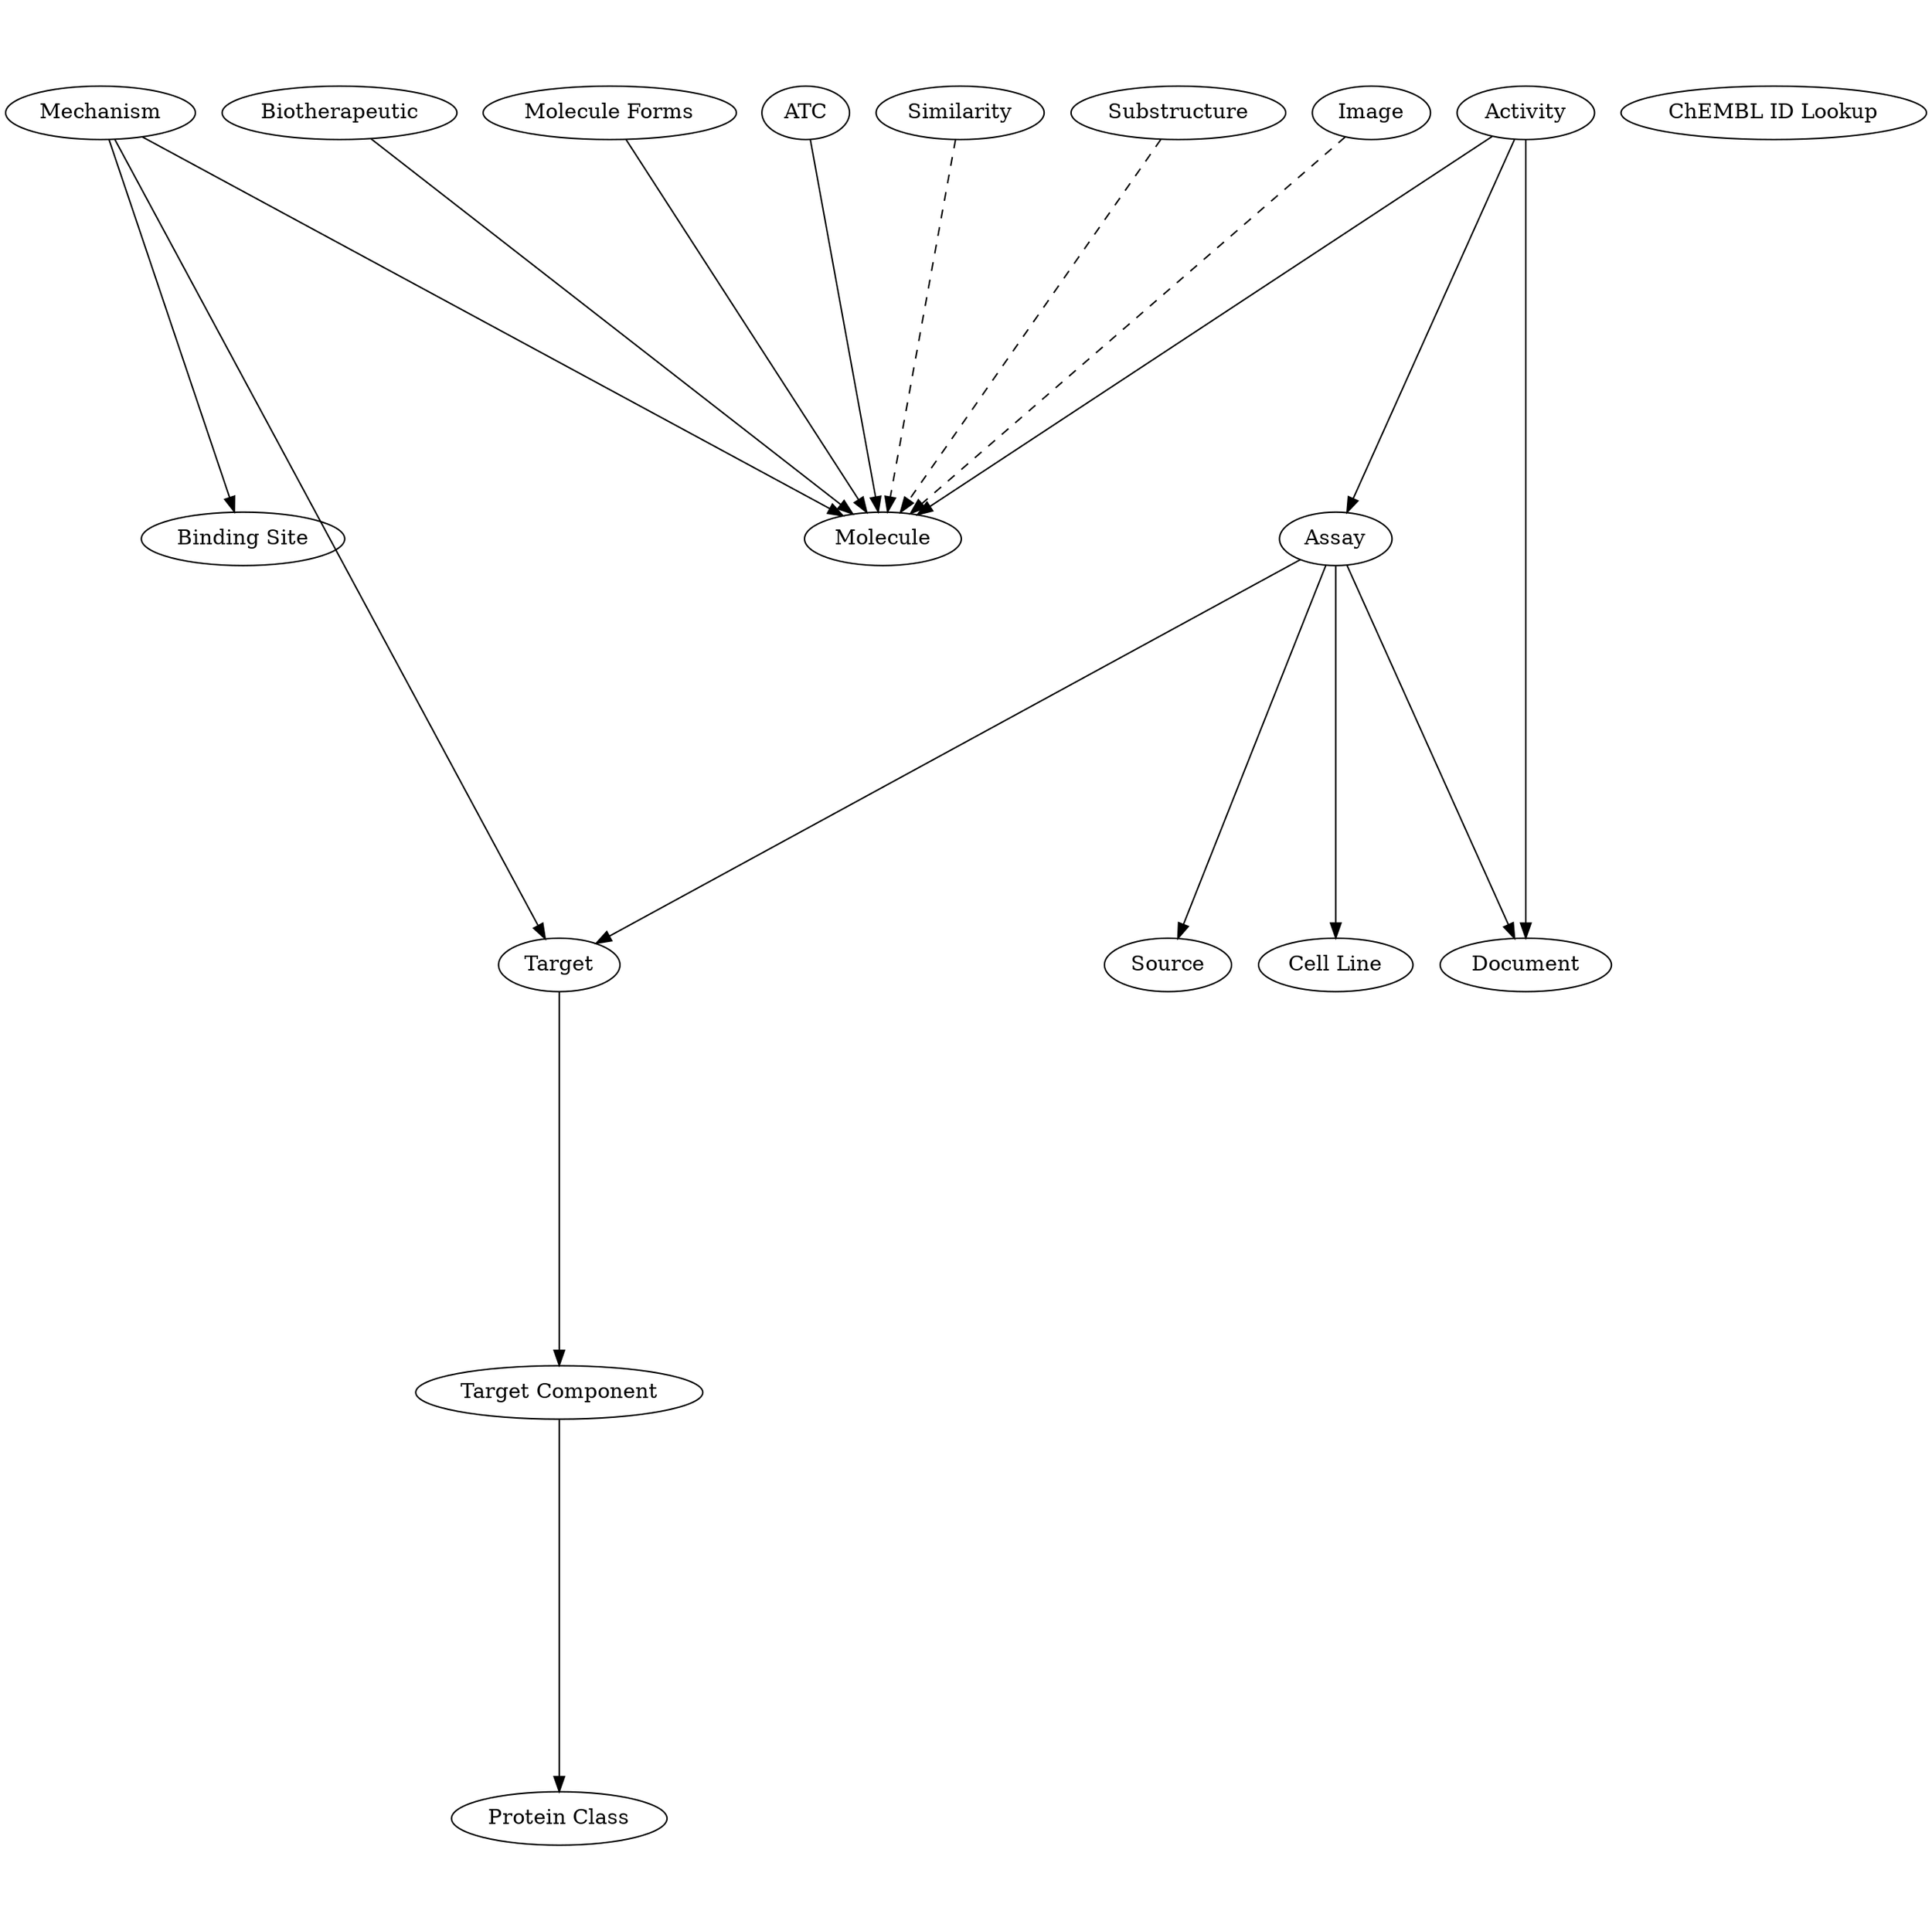 digraph web_services {
                 splines=false;
                 overlap=prism;
                 overlap_scaling=0.01;
                 ratio=1.0;
		 assay [label="Assay"];
		 source [label="Source"];
		 cell_line [label="Cell Line"];
		 target [label="Target"];
		 document [label="Document"];
		 activity [label="Activity"];
		 molecule [label="Molecule"];
		 biotherapeutic [label="Biotherapeutic"];
		 molecule_forms [label="Molecule Forms"];
		 atc [label="ATC"];
		 similarity [label="Similarity"];
		 substructure [label="Substructure"];
		 image [label="Image"];
		 mechanism [label="Mechanism"];
		 binding_site [label="Binding Site"];
		 target_component [label="Target Component"];
		 protein_class [label="Protein Class"];
		 chembl_id_lookup [label="ChEMBL ID Lookup"];
     assay -> source;
     assay -> cell_line;
     assay -> target;
     assay -> document;
     activity -> assay;
     activity -> document;
     activity -> molecule;
     biotherapeutic -> molecule;
     molecule_forms -> molecule;
     atc -> molecule;
     similarity -> molecule [style=dashed];
     substructure -> molecule [style=dashed];
     image -> molecule [style=dashed];
     mechanism -> molecule;
     mechanism -> binding_site;
     mechanism -> target;
     target -> target_component;
     target_component -> protein_class;
     
 }

